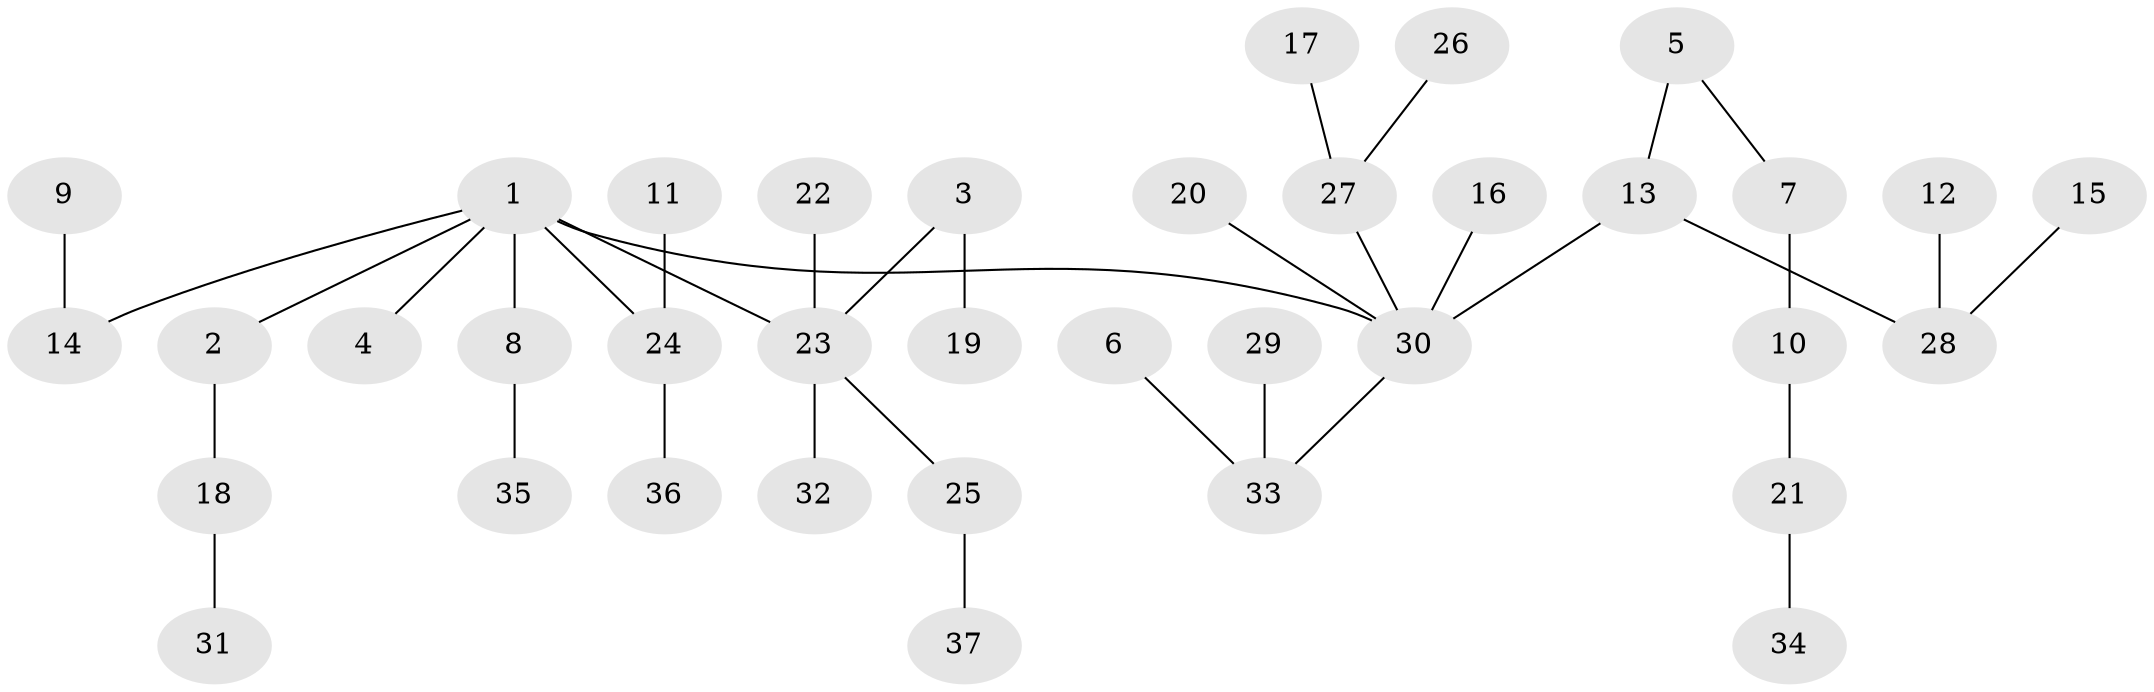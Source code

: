 // original degree distribution, {4: 0.0821917808219178, 5: 0.0410958904109589, 2: 0.3835616438356164, 6: 0.0136986301369863, 3: 0.0547945205479452, 1: 0.4246575342465753}
// Generated by graph-tools (version 1.1) at 2025/26/03/09/25 03:26:29]
// undirected, 37 vertices, 36 edges
graph export_dot {
graph [start="1"]
  node [color=gray90,style=filled];
  1;
  2;
  3;
  4;
  5;
  6;
  7;
  8;
  9;
  10;
  11;
  12;
  13;
  14;
  15;
  16;
  17;
  18;
  19;
  20;
  21;
  22;
  23;
  24;
  25;
  26;
  27;
  28;
  29;
  30;
  31;
  32;
  33;
  34;
  35;
  36;
  37;
  1 -- 2 [weight=1.0];
  1 -- 4 [weight=1.0];
  1 -- 8 [weight=1.0];
  1 -- 14 [weight=1.0];
  1 -- 23 [weight=1.0];
  1 -- 24 [weight=1.0];
  1 -- 30 [weight=1.0];
  2 -- 18 [weight=1.0];
  3 -- 19 [weight=1.0];
  3 -- 23 [weight=1.0];
  5 -- 7 [weight=1.0];
  5 -- 13 [weight=1.0];
  6 -- 33 [weight=1.0];
  7 -- 10 [weight=1.0];
  8 -- 35 [weight=1.0];
  9 -- 14 [weight=1.0];
  10 -- 21 [weight=1.0];
  11 -- 24 [weight=1.0];
  12 -- 28 [weight=1.0];
  13 -- 28 [weight=1.0];
  13 -- 30 [weight=1.0];
  15 -- 28 [weight=1.0];
  16 -- 30 [weight=1.0];
  17 -- 27 [weight=1.0];
  18 -- 31 [weight=1.0];
  20 -- 30 [weight=1.0];
  21 -- 34 [weight=1.0];
  22 -- 23 [weight=1.0];
  23 -- 25 [weight=1.0];
  23 -- 32 [weight=1.0];
  24 -- 36 [weight=1.0];
  25 -- 37 [weight=1.0];
  26 -- 27 [weight=1.0];
  27 -- 30 [weight=1.0];
  29 -- 33 [weight=1.0];
  30 -- 33 [weight=1.0];
}
